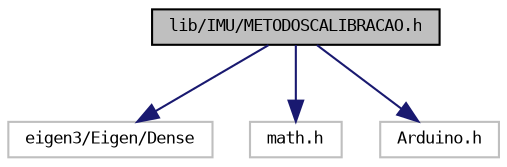 digraph "lib/IMU/METODOSCALIBRACAO.h"
{
 // LATEX_PDF_SIZE
  bgcolor="transparent";
  edge [fontname="DejaVuSansMono",fontsize="8",labelfontname="DejaVuSansMono",labelfontsize="8"];
  node [fontname="DejaVuSansMono",fontsize="8",shape=record];
  Node1 [label="lib/IMU/METODOSCALIBRACAO.h",height=0.2,width=0.4,color="black", fillcolor="grey75", style="filled", fontcolor="black",tooltip="biblioteca contendo algoritmos de calibracao para acelerometro e magnetometro. Para correto funcionam..."];
  Node1 -> Node2 [color="midnightblue",fontsize="8",style="solid",fontname="DejaVuSansMono"];
  Node2 [label="eigen3/Eigen/Dense",height=0.2,width=0.4,color="grey75",tooltip=" "];
  Node1 -> Node3 [color="midnightblue",fontsize="8",style="solid",fontname="DejaVuSansMono"];
  Node3 [label="math.h",height=0.2,width=0.4,color="grey75",tooltip=" "];
  Node1 -> Node4 [color="midnightblue",fontsize="8",style="solid",fontname="DejaVuSansMono"];
  Node4 [label="Arduino.h",height=0.2,width=0.4,color="grey75",tooltip=" "];
}
